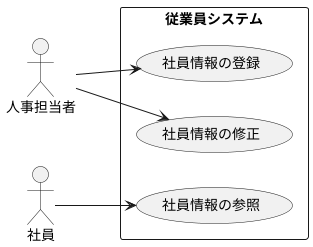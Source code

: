 @startuml ユースケース図
left to right direction
    actor 人事担当者
    actor 社員
rectangle 従業員システム{
    usecase 社員情報の登録
    usecase 社員情報の修正
    usecase 社員情報の参照
}
人事担当者 --> 社員情報の登録
社員 --> 社員情報の参照
人事担当者 --> 社員情報の修正